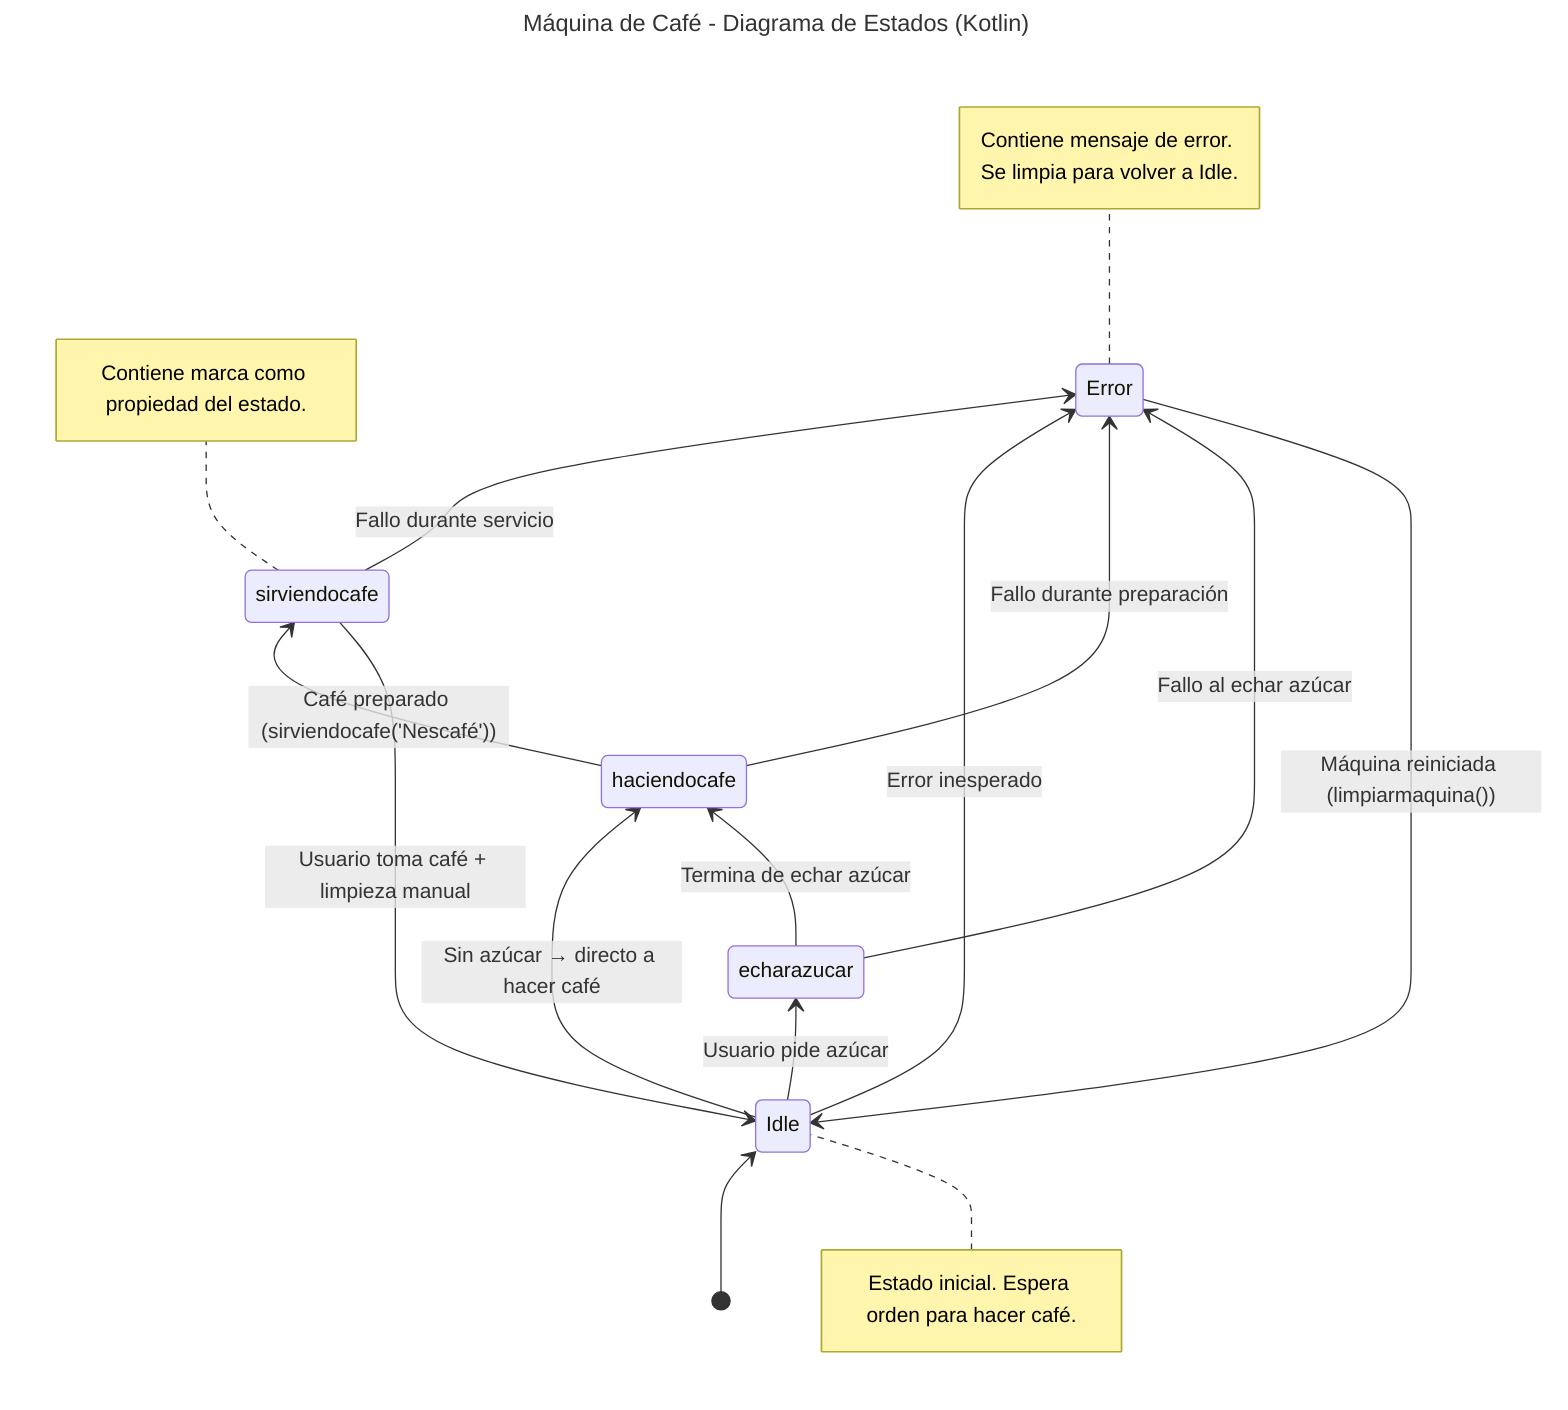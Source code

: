---
config:
  theme: mc
title: Máquina de Café - Diagrama de Estados (Kotlin)
---
stateDiagram
    direction BT
    [*] --> Idle
    Idle --> echarazucar:Usuario pide azúcar
    Idle --> haciendocafe:Sin azúcar → directo a hacer café
    echarazucar --> haciendocafe:Termina de echar azúcar
    haciendocafe --> sirviendocafe:Café preparado (sirviendocafe('Nescafé'))
    sirviendocafe --> Idle:Usuario toma café + limpieza manual
    sirviendocafe --> Error:Fallo durante servicio
    Idle --> Error:Error inesperado
    haciendocafe --> Error:Fallo durante preparación
    echarazucar --> Error:Fallo al echar azúcar
    Error --> Idle:Máquina reiniciada (limpiarmaquina())
    note left of Idle : Estado inicial. Espera orden para hacer café.
    note right of sirviendocafe : Contiene marca como propiedad del estado.
    note right of Error : Contiene mensaje de error. Se limpia para volver a Idle.